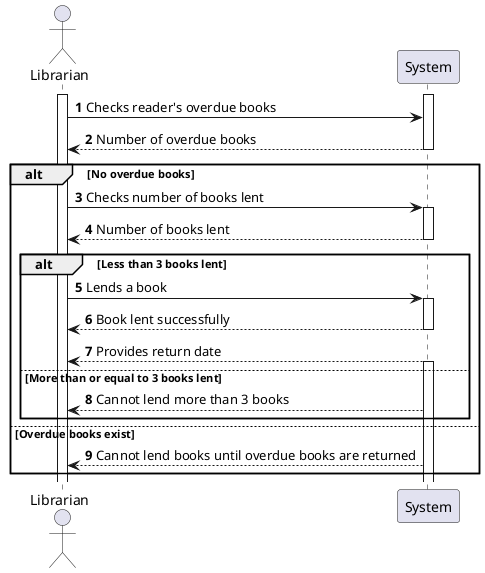 @startuml
'https://plantuml.com/sequence-diagram

autonumber

actor Librarian

activate Librarian
activate System
Librarian -> System: Checks reader's overdue books
System --> Librarian: Number of overdue books
deactivate System
alt No overdue books
    Librarian -> System: Checks number of books lent
    activate System
    System --> Librarian: Number of books lent
    deactivate System
    alt Less than 3 books lent
        Librarian -> System: Lends a book
            activate System
        System --> Librarian: Book lent successfully
        deactivate System
        System --> Librarian: Provides return date
        activate System
    else More than or equal to 3 books lent
        Librarian <-- System: Cannot lend more than 3 books
    end
else Overdue books exist
    Librarian <-- System: Cannot lend books until overdue books are returned
end

@enduml

